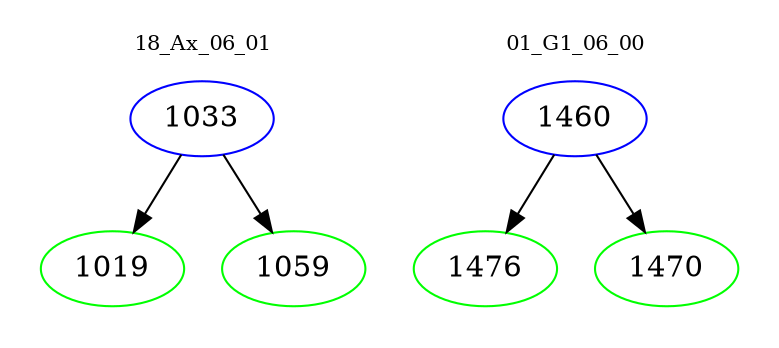 digraph{
subgraph cluster_0 {
color = white
label = "18_Ax_06_01";
fontsize=10;
T0_1033 [label="1033", color="blue"]
T0_1033 -> T0_1019 [color="black"]
T0_1019 [label="1019", color="green"]
T0_1033 -> T0_1059 [color="black"]
T0_1059 [label="1059", color="green"]
}
subgraph cluster_1 {
color = white
label = "01_G1_06_00";
fontsize=10;
T1_1460 [label="1460", color="blue"]
T1_1460 -> T1_1476 [color="black"]
T1_1476 [label="1476", color="green"]
T1_1460 -> T1_1470 [color="black"]
T1_1470 [label="1470", color="green"]
}
}
